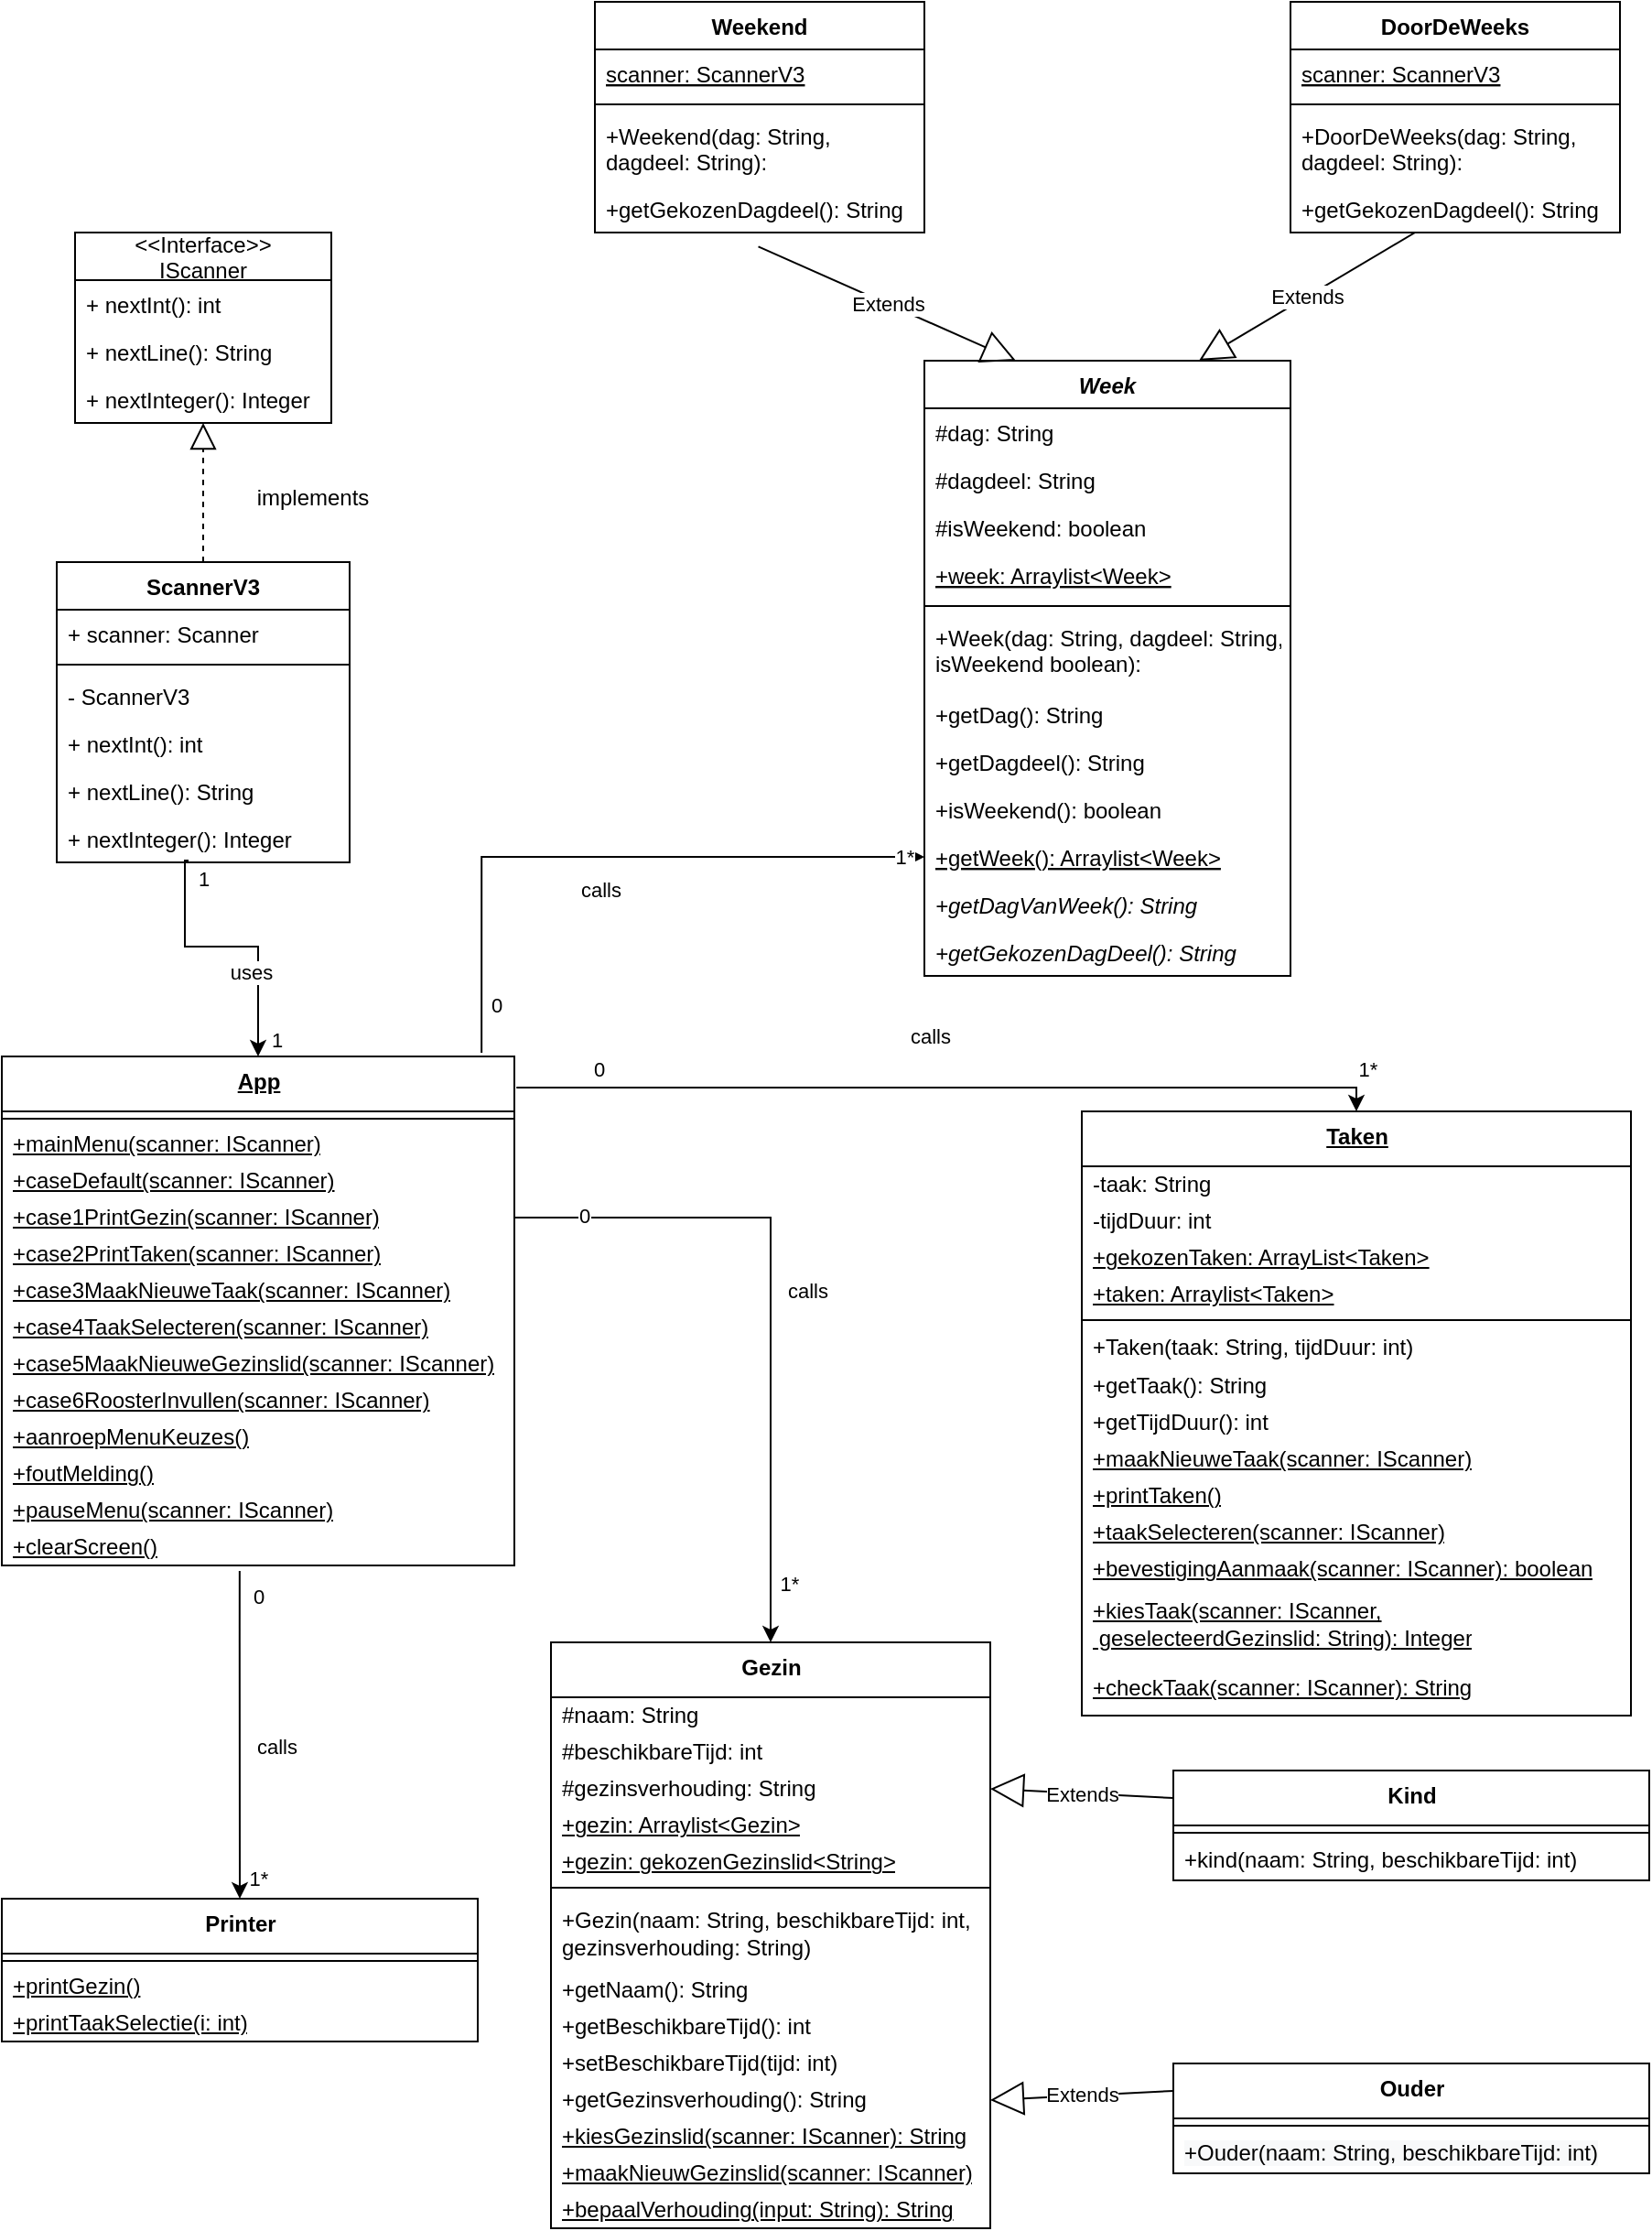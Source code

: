 <mxfile version="19.0.0" type="device"><diagram id="Irv_bbiouHEBpZ2B2Jt7" name="Page-1"><mxGraphModel dx="1497" dy="1971" grid="1" gridSize="10" guides="1" tooltips="1" connect="1" arrows="1" fold="1" page="1" pageScale="1" pageWidth="827" pageHeight="1169" math="0" shadow="0"><root><mxCell id="0"/><mxCell id="1" parent="0"/><mxCell id="ta5v3G1cMSPn4KrArI0O-5" value="&lt;b&gt;Taken&lt;/b&gt;" style="swimlane;fontStyle=4;align=center;verticalAlign=top;childLayout=stackLayout;horizontal=1;startSize=30;horizontalStack=0;resizeParent=1;resizeParentMax=0;resizeLast=0;collapsible=0;marginBottom=0;html=1;strokeColor=default;" parent="1" vertex="1"><mxGeometry x="590" y="550" width="300" height="330" as="geometry"/></mxCell><mxCell id="ta5v3G1cMSPn4KrArI0O-6" value="-taak: String" style="text;html=1;strokeColor=none;fillColor=none;align=left;verticalAlign=middle;spacingLeft=4;spacingRight=4;overflow=hidden;rotatable=0;points=[[0,0.5],[1,0.5]];portConstraint=eastwest;" parent="ta5v3G1cMSPn4KrArI0O-5" vertex="1"><mxGeometry y="30" width="300" height="20" as="geometry"/></mxCell><mxCell id="ta5v3G1cMSPn4KrArI0O-7" value="-tijdDuur: int" style="text;html=1;strokeColor=none;fillColor=none;align=left;verticalAlign=middle;spacingLeft=4;spacingRight=4;overflow=hidden;rotatable=0;points=[[0,0.5],[1,0.5]];portConstraint=eastwest;" parent="ta5v3G1cMSPn4KrArI0O-5" vertex="1"><mxGeometry y="50" width="300" height="20" as="geometry"/></mxCell><mxCell id="amLeTSEaKvmxCKlGvPzw-5" value="+gekozenTaken: ArrayList&amp;lt;Taken&amp;gt;&lt;span style=&quot;white-space: pre&quot;&gt;&#9;&lt;/span&gt;" style="text;html=1;strokeColor=none;fillColor=none;align=left;verticalAlign=middle;spacingLeft=4;spacingRight=4;overflow=hidden;rotatable=0;points=[[0,0.5],[1,0.5]];portConstraint=eastwest;fontStyle=4" parent="ta5v3G1cMSPn4KrArI0O-5" vertex="1"><mxGeometry y="70" width="300" height="20" as="geometry"/></mxCell><mxCell id="ta5v3G1cMSPn4KrArI0O-67" value="+taken: Arraylist&amp;lt;Taken&amp;gt;" style="text;html=1;strokeColor=none;fillColor=none;align=left;verticalAlign=middle;spacingLeft=4;spacingRight=4;overflow=hidden;rotatable=0;points=[[0,0.5],[1,0.5]];portConstraint=eastwest;fontStyle=4" parent="ta5v3G1cMSPn4KrArI0O-5" vertex="1"><mxGeometry y="90" width="300" height="20" as="geometry"/></mxCell><mxCell id="ta5v3G1cMSPn4KrArI0O-10" value="" style="line;strokeWidth=1;fillColor=none;align=left;verticalAlign=middle;spacingTop=-1;spacingLeft=3;spacingRight=3;rotatable=0;labelPosition=right;points=[];portConstraint=eastwest;" parent="ta5v3G1cMSPn4KrArI0O-5" vertex="1"><mxGeometry y="110" width="300" height="8" as="geometry"/></mxCell><mxCell id="ta5v3G1cMSPn4KrArI0O-69" value="+Taken(taak: String, tijdDuur: int)" style="text;html=1;strokeColor=none;fillColor=none;align=left;verticalAlign=middle;spacingLeft=4;spacingRight=4;overflow=hidden;rotatable=0;points=[[0,0.5],[1,0.5]];portConstraint=eastwest;" parent="ta5v3G1cMSPn4KrArI0O-5" vertex="1"><mxGeometry y="118" width="300" height="22" as="geometry"/></mxCell><mxCell id="ta5v3G1cMSPn4KrArI0O-11" value="+getTaak(): String&lt;span style=&quot;white-space: pre&quot;&gt;&#9;&lt;/span&gt;" style="text;html=1;strokeColor=none;fillColor=none;align=left;verticalAlign=middle;spacingLeft=4;spacingRight=4;overflow=hidden;rotatable=0;points=[[0,0.5],[1,0.5]];portConstraint=eastwest;" parent="ta5v3G1cMSPn4KrArI0O-5" vertex="1"><mxGeometry y="140" width="300" height="20" as="geometry"/></mxCell><mxCell id="ta5v3G1cMSPn4KrArI0O-12" value="+getTijdDuur(): int" style="text;html=1;strokeColor=none;fillColor=none;align=left;verticalAlign=middle;spacingLeft=4;spacingRight=4;overflow=hidden;rotatable=0;points=[[0,0.5],[1,0.5]];portConstraint=eastwest;" parent="ta5v3G1cMSPn4KrArI0O-5" vertex="1"><mxGeometry y="160" width="300" height="20" as="geometry"/></mxCell><mxCell id="dEqsap9X3xDFd9PiGFJk-1" value="&lt;u&gt;+maakNieuweTaak(scanner: IScanner)&lt;/u&gt;" style="text;html=1;strokeColor=none;fillColor=none;align=left;verticalAlign=middle;spacingLeft=4;spacingRight=4;overflow=hidden;rotatable=0;points=[[0,0.5],[1,0.5]];portConstraint=eastwest;" parent="ta5v3G1cMSPn4KrArI0O-5" vertex="1"><mxGeometry y="180" width="300" height="20" as="geometry"/></mxCell><mxCell id="dEqsap9X3xDFd9PiGFJk-2" value="&lt;u&gt;+printTaken()&lt;/u&gt;" style="text;html=1;strokeColor=none;fillColor=none;align=left;verticalAlign=middle;spacingLeft=4;spacingRight=4;overflow=hidden;rotatable=0;points=[[0,0.5],[1,0.5]];portConstraint=eastwest;" parent="ta5v3G1cMSPn4KrArI0O-5" vertex="1"><mxGeometry y="200" width="300" height="20" as="geometry"/></mxCell><mxCell id="dEqsap9X3xDFd9PiGFJk-3" value="&lt;u&gt;+taakSelecteren(scanner: IScanner)&lt;/u&gt;" style="text;html=1;strokeColor=none;fillColor=none;align=left;verticalAlign=middle;spacingLeft=4;spacingRight=4;overflow=hidden;rotatable=0;points=[[0,0.5],[1,0.5]];portConstraint=eastwest;" parent="ta5v3G1cMSPn4KrArI0O-5" vertex="1"><mxGeometry y="220" width="300" height="20" as="geometry"/></mxCell><mxCell id="dEqsap9X3xDFd9PiGFJk-4" value="&lt;u&gt;+bevestigingAanmaak(scanner: IScanner): boolean&lt;/u&gt;" style="text;html=1;strokeColor=none;fillColor=none;align=left;verticalAlign=middle;spacingLeft=4;spacingRight=4;overflow=hidden;rotatable=0;points=[[0,0.5],[1,0.5]];portConstraint=eastwest;" parent="ta5v3G1cMSPn4KrArI0O-5" vertex="1"><mxGeometry y="240" width="300" height="20" as="geometry"/></mxCell><mxCell id="dEqsap9X3xDFd9PiGFJk-5" value="&lt;u&gt;+kiesTaak(scanner: IScanner,&lt;br&gt;&amp;nbsp;geselecteerdGezinslid: String): Integer&lt;/u&gt;" style="text;html=1;strokeColor=none;fillColor=none;align=left;verticalAlign=middle;spacingLeft=4;spacingRight=4;overflow=hidden;rotatable=0;points=[[0,0.5],[1,0.5]];portConstraint=eastwest;" parent="ta5v3G1cMSPn4KrArI0O-5" vertex="1"><mxGeometry y="260" width="300" height="40" as="geometry"/></mxCell><mxCell id="dEqsap9X3xDFd9PiGFJk-6" value="&lt;u&gt;+checkTaak(scanner: IScanner): String&lt;/u&gt;" style="text;html=1;strokeColor=none;fillColor=none;align=left;verticalAlign=middle;spacingLeft=4;spacingRight=4;overflow=hidden;rotatable=0;points=[[0,0.5],[1,0.5]];portConstraint=eastwest;" parent="ta5v3G1cMSPn4KrArI0O-5" vertex="1"><mxGeometry y="300" width="300" height="30" as="geometry"/></mxCell><mxCell id="ta5v3G1cMSPn4KrArI0O-29" value="&lt;b&gt;Gezin&lt;/b&gt;" style="swimlane;fontStyle=0;align=center;verticalAlign=top;childLayout=stackLayout;horizontal=1;startSize=30;horizontalStack=0;resizeParent=1;resizeParentMax=0;resizeLast=0;collapsible=0;marginBottom=0;html=1;" parent="1" vertex="1"><mxGeometry x="300" y="840" width="240" height="320" as="geometry"/></mxCell><mxCell id="ta5v3G1cMSPn4KrArI0O-30" value="#naam: String" style="text;html=1;strokeColor=none;fillColor=none;align=left;verticalAlign=middle;spacingLeft=4;spacingRight=4;overflow=hidden;rotatable=0;points=[[0,0.5],[1,0.5]];portConstraint=eastwest;" parent="ta5v3G1cMSPn4KrArI0O-29" vertex="1"><mxGeometry y="30" width="240" height="20" as="geometry"/></mxCell><mxCell id="ta5v3G1cMSPn4KrArI0O-31" value="#beschikbareTijd: int" style="text;html=1;strokeColor=none;fillColor=none;align=left;verticalAlign=middle;spacingLeft=4;spacingRight=4;overflow=hidden;rotatable=0;points=[[0,0.5],[1,0.5]];portConstraint=eastwest;" parent="ta5v3G1cMSPn4KrArI0O-29" vertex="1"><mxGeometry y="50" width="240" height="20" as="geometry"/></mxCell><mxCell id="dEqsap9X3xDFd9PiGFJk-9" value="#gezinsverhouding: String" style="text;html=1;strokeColor=none;fillColor=none;align=left;verticalAlign=middle;spacingLeft=4;spacingRight=4;overflow=hidden;rotatable=0;points=[[0,0.5],[1,0.5]];portConstraint=eastwest;" parent="ta5v3G1cMSPn4KrArI0O-29" vertex="1"><mxGeometry y="70" width="240" height="20" as="geometry"/></mxCell><mxCell id="amLeTSEaKvmxCKlGvPzw-1" value="&lt;u&gt;+gezin: Arraylist&amp;lt;Gezin&amp;gt;&lt;/u&gt;" style="text;html=1;strokeColor=none;fillColor=none;align=left;verticalAlign=middle;spacingLeft=4;spacingRight=4;overflow=hidden;rotatable=0;points=[[0,0.5],[1,0.5]];portConstraint=eastwest;" parent="ta5v3G1cMSPn4KrArI0O-29" vertex="1"><mxGeometry y="90" width="240" height="20" as="geometry"/></mxCell><mxCell id="dEqsap9X3xDFd9PiGFJk-10" value="&lt;u&gt;+gezin: gekozenGezinslid&amp;lt;String&amp;gt;&lt;/u&gt;" style="text;html=1;strokeColor=none;fillColor=none;align=left;verticalAlign=middle;spacingLeft=4;spacingRight=4;overflow=hidden;rotatable=0;points=[[0,0.5],[1,0.5]];portConstraint=eastwest;" parent="ta5v3G1cMSPn4KrArI0O-29" vertex="1"><mxGeometry y="110" width="240" height="20" as="geometry"/></mxCell><mxCell id="ta5v3G1cMSPn4KrArI0O-34" value="" style="line;strokeWidth=1;fillColor=none;align=left;verticalAlign=middle;spacingTop=-1;spacingLeft=3;spacingRight=3;rotatable=0;labelPosition=right;points=[];portConstraint=eastwest;" parent="ta5v3G1cMSPn4KrArI0O-29" vertex="1"><mxGeometry y="130" width="240" height="8" as="geometry"/></mxCell><mxCell id="ta5v3G1cMSPn4KrArI0O-35" value="+Gezin(naam: String, beschikbareTijd: int, &lt;br&gt;gezinsverhouding: String)" style="text;html=1;strokeColor=none;fillColor=none;align=left;verticalAlign=middle;spacingLeft=4;spacingRight=4;overflow=hidden;rotatable=0;points=[[0,0.5],[1,0.5]];portConstraint=eastwest;" parent="ta5v3G1cMSPn4KrArI0O-29" vertex="1"><mxGeometry y="138" width="240" height="42" as="geometry"/></mxCell><mxCell id="dEqsap9X3xDFd9PiGFJk-11" value="+getNaam(): String" style="text;html=1;strokeColor=none;fillColor=none;align=left;verticalAlign=middle;spacingLeft=4;spacingRight=4;overflow=hidden;rotatable=0;points=[[0,0.5],[1,0.5]];portConstraint=eastwest;" parent="ta5v3G1cMSPn4KrArI0O-29" vertex="1"><mxGeometry y="180" width="240" height="20" as="geometry"/></mxCell><mxCell id="ta5v3G1cMSPn4KrArI0O-36" value="+getBeschikbareTijd(): int" style="text;html=1;strokeColor=none;fillColor=none;align=left;verticalAlign=middle;spacingLeft=4;spacingRight=4;overflow=hidden;rotatable=0;points=[[0,0.5],[1,0.5]];portConstraint=eastwest;" parent="ta5v3G1cMSPn4KrArI0O-29" vertex="1"><mxGeometry y="200" width="240" height="20" as="geometry"/></mxCell><mxCell id="dEqsap9X3xDFd9PiGFJk-12" value="+setBeschikbareTijd(tijd: int)" style="text;html=1;strokeColor=none;fillColor=none;align=left;verticalAlign=middle;spacingLeft=4;spacingRight=4;overflow=hidden;rotatable=0;points=[[0,0.5],[1,0.5]];portConstraint=eastwest;" parent="ta5v3G1cMSPn4KrArI0O-29" vertex="1"><mxGeometry y="220" width="240" height="20" as="geometry"/></mxCell><mxCell id="dEqsap9X3xDFd9PiGFJk-14" value="+getGezinsverhouding(): String" style="text;html=1;strokeColor=none;fillColor=none;align=left;verticalAlign=middle;spacingLeft=4;spacingRight=4;overflow=hidden;rotatable=0;points=[[0,0.5],[1,0.5]];portConstraint=eastwest;" parent="ta5v3G1cMSPn4KrArI0O-29" vertex="1"><mxGeometry y="240" width="240" height="20" as="geometry"/></mxCell><mxCell id="dEqsap9X3xDFd9PiGFJk-19" value="&lt;u&gt;+kiesGezinslid(scanner: IScanner): String&lt;/u&gt;" style="text;html=1;strokeColor=none;fillColor=none;align=left;verticalAlign=middle;spacingLeft=4;spacingRight=4;overflow=hidden;rotatable=0;points=[[0,0.5],[1,0.5]];portConstraint=eastwest;" parent="ta5v3G1cMSPn4KrArI0O-29" vertex="1"><mxGeometry y="260" width="240" height="20" as="geometry"/></mxCell><mxCell id="dEqsap9X3xDFd9PiGFJk-21" value="&lt;u&gt;+maakNieuwGezinslid(scanner: IScanner)&lt;/u&gt;" style="text;html=1;strokeColor=none;fillColor=none;align=left;verticalAlign=middle;spacingLeft=4;spacingRight=4;overflow=hidden;rotatable=0;points=[[0,0.5],[1,0.5]];portConstraint=eastwest;" parent="ta5v3G1cMSPn4KrArI0O-29" vertex="1"><mxGeometry y="280" width="240" height="20" as="geometry"/></mxCell><mxCell id="dEqsap9X3xDFd9PiGFJk-22" value="&lt;u&gt;+bepaalVerhouding(input: String): String&lt;/u&gt;" style="text;html=1;strokeColor=none;fillColor=none;align=left;verticalAlign=middle;spacingLeft=4;spacingRight=4;overflow=hidden;rotatable=0;points=[[0,0.5],[1,0.5]];portConstraint=eastwest;" parent="ta5v3G1cMSPn4KrArI0O-29" vertex="1"><mxGeometry y="300" width="240" height="20" as="geometry"/></mxCell><mxCell id="ta5v3G1cMSPn4KrArI0O-45" value="&lt;b&gt;Kind&lt;/b&gt;" style="swimlane;fontStyle=0;align=center;verticalAlign=top;childLayout=stackLayout;horizontal=1;startSize=30;horizontalStack=0;resizeParent=1;resizeParentMax=0;resizeLast=0;collapsible=0;marginBottom=0;html=1;" parent="1" vertex="1"><mxGeometry x="640" y="910" width="260" height="60" as="geometry"/></mxCell><mxCell id="ta5v3G1cMSPn4KrArI0O-50" value="" style="line;strokeWidth=1;fillColor=none;align=left;verticalAlign=middle;spacingTop=-1;spacingLeft=3;spacingRight=3;rotatable=0;labelPosition=right;points=[];portConstraint=eastwest;" parent="ta5v3G1cMSPn4KrArI0O-45" vertex="1"><mxGeometry y="30" width="260" height="8" as="geometry"/></mxCell><mxCell id="amLeTSEaKvmxCKlGvPzw-2" value="+kind(naam: String, beschikbareTijd: int)" style="text;html=1;strokeColor=none;fillColor=none;align=left;verticalAlign=middle;spacingLeft=4;spacingRight=4;overflow=hidden;rotatable=0;points=[[0,0.5],[1,0.5]];portConstraint=eastwest;" parent="ta5v3G1cMSPn4KrArI0O-45" vertex="1"><mxGeometry y="38" width="260" height="22" as="geometry"/></mxCell><mxCell id="ta5v3G1cMSPn4KrArI0O-53" value="&lt;b&gt;Ouder&lt;/b&gt;" style="swimlane;fontStyle=0;align=center;verticalAlign=top;childLayout=stackLayout;horizontal=1;startSize=30;horizontalStack=0;resizeParent=1;resizeParentMax=0;resizeLast=0;collapsible=0;marginBottom=0;html=1;" parent="1" vertex="1"><mxGeometry x="640" y="1070" width="260" height="60" as="geometry"/></mxCell><mxCell id="ta5v3G1cMSPn4KrArI0O-58" value="" style="line;strokeWidth=1;fillColor=none;align=left;verticalAlign=middle;spacingTop=-1;spacingLeft=3;spacingRight=3;rotatable=0;labelPosition=right;points=[];portConstraint=eastwest;" parent="ta5v3G1cMSPn4KrArI0O-53" vertex="1"><mxGeometry y="30" width="260" height="8" as="geometry"/></mxCell><mxCell id="amLeTSEaKvmxCKlGvPzw-3" value="&lt;span style=&quot;color: rgb(0 , 0 , 0) ; font-family: &amp;quot;helvetica&amp;quot; ; font-size: 12px ; font-style: normal ; font-weight: 400 ; letter-spacing: normal ; text-align: left ; text-indent: 0px ; text-transform: none ; word-spacing: 0px ; background-color: rgb(248 , 249 , 250) ; display: inline ; float: none&quot;&gt;+Ouder(naam: String,&amp;nbsp;&lt;/span&gt;&lt;span style=&quot;color: rgb(0 , 0 , 0) ; font-family: &amp;quot;helvetica&amp;quot; ; font-size: 12px ; font-style: normal ; font-weight: 400 ; letter-spacing: normal ; text-align: left ; text-indent: 0px ; text-transform: none ; word-spacing: 0px ; background-color: rgb(248 , 249 , 250) ; display: inline ; float: none&quot;&gt;beschikbareTijd: int)&lt;/span&gt;" style="text;html=1;strokeColor=none;fillColor=none;align=left;verticalAlign=middle;spacingLeft=4;spacingRight=4;overflow=hidden;rotatable=0;points=[[0,0.5],[1,0.5]];portConstraint=eastwest;" parent="ta5v3G1cMSPn4KrArI0O-53" vertex="1"><mxGeometry y="38" width="260" height="22" as="geometry"/></mxCell><mxCell id="dEqsap9X3xDFd9PiGFJk-34" value="&lt;b&gt;App&lt;/b&gt;" style="swimlane;fontStyle=4;align=center;verticalAlign=top;childLayout=stackLayout;horizontal=1;startSize=30;horizontalStack=0;resizeParent=1;resizeParentMax=0;resizeLast=0;collapsible=0;marginBottom=0;html=1;" parent="1" vertex="1"><mxGeometry y="520" width="280" height="278" as="geometry"/></mxCell><mxCell id="dEqsap9X3xDFd9PiGFJk-40" value="" style="line;strokeWidth=1;fillColor=none;align=left;verticalAlign=middle;spacingTop=-1;spacingLeft=3;spacingRight=3;rotatable=0;labelPosition=right;points=[];portConstraint=eastwest;" parent="dEqsap9X3xDFd9PiGFJk-34" vertex="1"><mxGeometry y="30" width="280" height="8" as="geometry"/></mxCell><mxCell id="dEqsap9X3xDFd9PiGFJk-42" value="&lt;u&gt;+mainMenu(scanner: IScanner)&lt;/u&gt;" style="text;html=1;strokeColor=none;fillColor=none;align=left;verticalAlign=middle;spacingLeft=4;spacingRight=4;overflow=hidden;rotatable=0;points=[[0,0.5],[1,0.5]];portConstraint=eastwest;" parent="dEqsap9X3xDFd9PiGFJk-34" vertex="1"><mxGeometry y="38" width="280" height="20" as="geometry"/></mxCell><mxCell id="FeVb415Ma5zgtLsE-8If-3" value="&lt;u&gt;+caseDefault(scanner: IScanner)&lt;/u&gt;" style="text;html=1;strokeColor=none;fillColor=none;align=left;verticalAlign=middle;spacingLeft=4;spacingRight=4;overflow=hidden;rotatable=0;points=[[0,0.5],[1,0.5]];portConstraint=eastwest;" parent="dEqsap9X3xDFd9PiGFJk-34" vertex="1"><mxGeometry y="58" width="280" height="20" as="geometry"/></mxCell><mxCell id="FeVb415Ma5zgtLsE-8If-4" value="&lt;u&gt;+case1PrintGezin(scanner: IScanner)&lt;/u&gt;" style="text;html=1;strokeColor=none;fillColor=none;align=left;verticalAlign=middle;spacingLeft=4;spacingRight=4;overflow=hidden;rotatable=0;points=[[0,0.5],[1,0.5]];portConstraint=eastwest;" parent="dEqsap9X3xDFd9PiGFJk-34" vertex="1"><mxGeometry y="78" width="280" height="20" as="geometry"/></mxCell><mxCell id="FeVb415Ma5zgtLsE-8If-5" value="&lt;u&gt;+case2PrintTaken(scanner: IScanner)&lt;/u&gt;" style="text;html=1;strokeColor=none;fillColor=none;align=left;verticalAlign=middle;spacingLeft=4;spacingRight=4;overflow=hidden;rotatable=0;points=[[0,0.5],[1,0.5]];portConstraint=eastwest;" parent="dEqsap9X3xDFd9PiGFJk-34" vertex="1"><mxGeometry y="98" width="280" height="20" as="geometry"/></mxCell><mxCell id="FeVb415Ma5zgtLsE-8If-6" value="&lt;u&gt;+case3MaakNieuweTaak(scanner: IScanner)&lt;/u&gt;" style="text;html=1;strokeColor=none;fillColor=none;align=left;verticalAlign=middle;spacingLeft=4;spacingRight=4;overflow=hidden;rotatable=0;points=[[0,0.5],[1,0.5]];portConstraint=eastwest;" parent="dEqsap9X3xDFd9PiGFJk-34" vertex="1"><mxGeometry y="118" width="280" height="20" as="geometry"/></mxCell><mxCell id="FeVb415Ma5zgtLsE-8If-7" value="&lt;u&gt;+case4TaakSelecteren(scanner: IScanner)&lt;/u&gt;" style="text;html=1;strokeColor=none;fillColor=none;align=left;verticalAlign=middle;spacingLeft=4;spacingRight=4;overflow=hidden;rotatable=0;points=[[0,0.5],[1,0.5]];portConstraint=eastwest;" parent="dEqsap9X3xDFd9PiGFJk-34" vertex="1"><mxGeometry y="138" width="280" height="20" as="geometry"/></mxCell><mxCell id="FeVb415Ma5zgtLsE-8If-8" value="&lt;u&gt;+case5MaakNieuweGezinslid(scanner: IScanner)&lt;/u&gt;" style="text;html=1;strokeColor=none;fillColor=none;align=left;verticalAlign=middle;spacingLeft=4;spacingRight=4;overflow=hidden;rotatable=0;points=[[0,0.5],[1,0.5]];portConstraint=eastwest;" parent="dEqsap9X3xDFd9PiGFJk-34" vertex="1"><mxGeometry y="158" width="280" height="20" as="geometry"/></mxCell><mxCell id="FeVb415Ma5zgtLsE-8If-9" value="&lt;u&gt;+case6RoosterInvullen(scanner: IScanner)&lt;/u&gt;" style="text;html=1;strokeColor=none;fillColor=none;align=left;verticalAlign=middle;spacingLeft=4;spacingRight=4;overflow=hidden;rotatable=0;points=[[0,0.5],[1,0.5]];portConstraint=eastwest;" parent="dEqsap9X3xDFd9PiGFJk-34" vertex="1"><mxGeometry y="178" width="280" height="20" as="geometry"/></mxCell><mxCell id="FeVb415Ma5zgtLsE-8If-10" value="&lt;u&gt;+aanroepMenuKeuzes()&lt;/u&gt;" style="text;html=1;strokeColor=none;fillColor=none;align=left;verticalAlign=middle;spacingLeft=4;spacingRight=4;overflow=hidden;rotatable=0;points=[[0,0.5],[1,0.5]];portConstraint=eastwest;" parent="dEqsap9X3xDFd9PiGFJk-34" vertex="1"><mxGeometry y="198" width="280" height="20" as="geometry"/></mxCell><mxCell id="FeVb415Ma5zgtLsE-8If-11" value="&lt;u&gt;+foutMelding()&lt;/u&gt;" style="text;html=1;strokeColor=none;fillColor=none;align=left;verticalAlign=middle;spacingLeft=4;spacingRight=4;overflow=hidden;rotatable=0;points=[[0,0.5],[1,0.5]];portConstraint=eastwest;" parent="dEqsap9X3xDFd9PiGFJk-34" vertex="1"><mxGeometry y="218" width="280" height="20" as="geometry"/></mxCell><mxCell id="dEqsap9X3xDFd9PiGFJk-43" value="&lt;u&gt;+pauseMenu(scanner: IScanner)&lt;/u&gt;" style="text;html=1;strokeColor=none;fillColor=none;align=left;verticalAlign=middle;spacingLeft=4;spacingRight=4;overflow=hidden;rotatable=0;points=[[0,0.5],[1,0.5]];portConstraint=eastwest;" parent="dEqsap9X3xDFd9PiGFJk-34" vertex="1"><mxGeometry y="238" width="280" height="20" as="geometry"/></mxCell><mxCell id="dEqsap9X3xDFd9PiGFJk-44" value="&lt;u&gt;+clearScreen()&lt;/u&gt;" style="text;html=1;strokeColor=none;fillColor=none;align=left;verticalAlign=middle;spacingLeft=4;spacingRight=4;overflow=hidden;rotatable=0;points=[[0,0.5],[1,0.5]];portConstraint=eastwest;" parent="dEqsap9X3xDFd9PiGFJk-34" vertex="1"><mxGeometry y="258" width="280" height="20" as="geometry"/></mxCell><mxCell id="dEqsap9X3xDFd9PiGFJk-70" value="" style="edgeStyle=orthogonalEdgeStyle;rounded=0;orthogonalLoop=1;jettySize=auto;html=1;entryX=0.5;entryY=0;entryDx=0;entryDy=0;exitX=0.45;exitY=0.962;exitDx=0;exitDy=0;exitPerimeter=0;" parent="1" source="FeVb415Ma5zgtLsE-8If-2" target="dEqsap9X3xDFd9PiGFJk-34" edge="1"><mxGeometry relative="1" as="geometry"><mxPoint x="140" y="490" as="targetPoint"/><Array as="points"><mxPoint x="100" y="413"/><mxPoint x="100" y="460"/><mxPoint x="140" y="460"/></Array><mxPoint x="100" y="440" as="sourcePoint"/></mxGeometry></mxCell><mxCell id="dEqsap9X3xDFd9PiGFJk-71" value="uses" style="edgeLabel;html=1;align=center;verticalAlign=middle;resizable=0;points=[];" parent="dEqsap9X3xDFd9PiGFJk-70" vertex="1" connectable="0"><mxGeometry x="-0.129" relative="1" as="geometry"><mxPoint x="20" y="14" as="offset"/></mxGeometry></mxCell><mxCell id="dEqsap9X3xDFd9PiGFJk-73" value="1" style="edgeLabel;html=1;align=center;verticalAlign=middle;resizable=0;points=[];" parent="dEqsap9X3xDFd9PiGFJk-70" vertex="1" connectable="0"><mxGeometry x="-0.848" y="1" relative="1" as="geometry"><mxPoint x="9" as="offset"/></mxGeometry></mxCell><mxCell id="dEqsap9X3xDFd9PiGFJk-74" value="1" style="edgeLabel;html=1;align=center;verticalAlign=middle;resizable=0;points=[];" parent="dEqsap9X3xDFd9PiGFJk-70" vertex="1" connectable="0"><mxGeometry x="0.878" relative="1" as="geometry"><mxPoint x="10" as="offset"/></mxGeometry></mxCell><mxCell id="dEqsap9X3xDFd9PiGFJk-50" value="ScannerV3" style="swimlane;fontStyle=1;align=center;verticalAlign=top;childLayout=stackLayout;horizontal=1;startSize=26;horizontalStack=0;resizeParent=1;resizeParentMax=0;resizeLast=0;collapsible=1;marginBottom=0;" parent="1" vertex="1"><mxGeometry x="30" y="250" width="160" height="164" as="geometry"/></mxCell><mxCell id="dEqsap9X3xDFd9PiGFJk-51" value="+ scanner: Scanner" style="text;strokeColor=none;fillColor=none;align=left;verticalAlign=top;spacingLeft=4;spacingRight=4;overflow=hidden;rotatable=0;points=[[0,0.5],[1,0.5]];portConstraint=eastwest;" parent="dEqsap9X3xDFd9PiGFJk-50" vertex="1"><mxGeometry y="26" width="160" height="26" as="geometry"/></mxCell><mxCell id="dEqsap9X3xDFd9PiGFJk-52" value="" style="line;strokeWidth=1;fillColor=none;align=left;verticalAlign=middle;spacingTop=-1;spacingLeft=3;spacingRight=3;rotatable=0;labelPosition=right;points=[];portConstraint=eastwest;" parent="dEqsap9X3xDFd9PiGFJk-50" vertex="1"><mxGeometry y="52" width="160" height="8" as="geometry"/></mxCell><mxCell id="dEqsap9X3xDFd9PiGFJk-53" value="- ScannerV3" style="text;strokeColor=none;fillColor=none;align=left;verticalAlign=top;spacingLeft=4;spacingRight=4;overflow=hidden;rotatable=0;points=[[0,0.5],[1,0.5]];portConstraint=eastwest;" parent="dEqsap9X3xDFd9PiGFJk-50" vertex="1"><mxGeometry y="60" width="160" height="26" as="geometry"/></mxCell><mxCell id="dEqsap9X3xDFd9PiGFJk-54" value="+ nextInt(): int" style="text;strokeColor=none;fillColor=none;align=left;verticalAlign=top;spacingLeft=4;spacingRight=4;overflow=hidden;rotatable=0;points=[[0,0.5],[1,0.5]];portConstraint=eastwest;" parent="dEqsap9X3xDFd9PiGFJk-50" vertex="1"><mxGeometry y="86" width="160" height="26" as="geometry"/></mxCell><mxCell id="dEqsap9X3xDFd9PiGFJk-55" value="+ nextLine(): String" style="text;strokeColor=none;fillColor=none;align=left;verticalAlign=top;spacingLeft=4;spacingRight=4;overflow=hidden;rotatable=0;points=[[0,0.5],[1,0.5]];portConstraint=eastwest;" parent="dEqsap9X3xDFd9PiGFJk-50" vertex="1"><mxGeometry y="112" width="160" height="26" as="geometry"/></mxCell><mxCell id="FeVb415Ma5zgtLsE-8If-2" value="+ nextInteger(): Integer" style="text;strokeColor=none;fillColor=none;align=left;verticalAlign=top;spacingLeft=4;spacingRight=4;overflow=hidden;rotatable=0;points=[[0,0.5],[1,0.5]];portConstraint=eastwest;" parent="dEqsap9X3xDFd9PiGFJk-50" vertex="1"><mxGeometry y="138" width="160" height="26" as="geometry"/></mxCell><mxCell id="dEqsap9X3xDFd9PiGFJk-58" value="&lt;&lt;Interface&gt;&gt;&#10;IScanner" style="swimlane;fontStyle=0;childLayout=stackLayout;horizontal=1;startSize=26;fillColor=none;horizontalStack=0;resizeParent=1;resizeParentMax=0;resizeLast=0;collapsible=1;marginBottom=0;" parent="1" vertex="1"><mxGeometry x="40" y="70" width="140" height="104" as="geometry"/></mxCell><mxCell id="dEqsap9X3xDFd9PiGFJk-59" value="+ nextInt(): int" style="text;strokeColor=none;fillColor=none;align=left;verticalAlign=top;spacingLeft=4;spacingRight=4;overflow=hidden;rotatable=0;points=[[0,0.5],[1,0.5]];portConstraint=eastwest;" parent="dEqsap9X3xDFd9PiGFJk-58" vertex="1"><mxGeometry y="26" width="140" height="26" as="geometry"/></mxCell><mxCell id="dEqsap9X3xDFd9PiGFJk-60" value="+ nextLine(): String" style="text;strokeColor=none;fillColor=none;align=left;verticalAlign=top;spacingLeft=4;spacingRight=4;overflow=hidden;rotatable=0;points=[[0,0.5],[1,0.5]];portConstraint=eastwest;" parent="dEqsap9X3xDFd9PiGFJk-58" vertex="1"><mxGeometry y="52" width="140" height="26" as="geometry"/></mxCell><mxCell id="FeVb415Ma5zgtLsE-8If-1" value="+ nextInteger(): Integer" style="text;strokeColor=none;fillColor=none;align=left;verticalAlign=top;spacingLeft=4;spacingRight=4;overflow=hidden;rotatable=0;points=[[0,0.5],[1,0.5]];portConstraint=eastwest;" parent="dEqsap9X3xDFd9PiGFJk-58" vertex="1"><mxGeometry y="78" width="140" height="26" as="geometry"/></mxCell><mxCell id="dEqsap9X3xDFd9PiGFJk-61" value="" style="endArrow=block;dashed=1;endFill=0;endSize=12;html=1;entryX=0.5;entryY=1;entryDx=0;entryDy=0;exitX=0.5;exitY=0;exitDx=0;exitDy=0;" parent="1" source="dEqsap9X3xDFd9PiGFJk-50" target="dEqsap9X3xDFd9PiGFJk-58" edge="1"><mxGeometry width="160" relative="1" as="geometry"><mxPoint x="60" y="260" as="sourcePoint"/><mxPoint x="149.5" y="292" as="targetPoint"/><Array as="points"/></mxGeometry></mxCell><mxCell id="dEqsap9X3xDFd9PiGFJk-75" value="implements" style="text;html=1;strokeColor=none;fillColor=none;align=center;verticalAlign=middle;whiteSpace=wrap;rounded=0;" parent="1" vertex="1"><mxGeometry x="140" y="200" width="60" height="30" as="geometry"/></mxCell><mxCell id="dEqsap9X3xDFd9PiGFJk-76" value="" style="edgeStyle=orthogonalEdgeStyle;rounded=0;orthogonalLoop=1;jettySize=auto;html=1;entryX=0.5;entryY=0;entryDx=0;entryDy=0;exitX=1.004;exitY=0.061;exitDx=0;exitDy=0;exitPerimeter=0;" parent="1" source="dEqsap9X3xDFd9PiGFJk-34" target="ta5v3G1cMSPn4KrArI0O-5" edge="1"><mxGeometry relative="1" as="geometry"><mxPoint x="751" y="500" as="sourcePoint"/><mxPoint x="710" y="640" as="targetPoint"/><Array as="points"><mxPoint x="740" y="537"/></Array></mxGeometry></mxCell><mxCell id="dEqsap9X3xDFd9PiGFJk-77" value="calls" style="edgeLabel;html=1;align=center;verticalAlign=middle;resizable=0;points=[];" parent="dEqsap9X3xDFd9PiGFJk-76" vertex="1" connectable="0"><mxGeometry x="-0.129" relative="1" as="geometry"><mxPoint x="20" y="-28" as="offset"/></mxGeometry></mxCell><mxCell id="dEqsap9X3xDFd9PiGFJk-78" value="0" style="edgeLabel;html=1;align=center;verticalAlign=middle;resizable=0;points=[];" parent="dEqsap9X3xDFd9PiGFJk-76" vertex="1" connectable="0"><mxGeometry x="-0.848" y="1" relative="1" as="geometry"><mxPoint x="9" y="-9" as="offset"/></mxGeometry></mxCell><mxCell id="dEqsap9X3xDFd9PiGFJk-79" value="1*" style="edgeLabel;html=1;align=center;verticalAlign=middle;resizable=0;points=[];" parent="dEqsap9X3xDFd9PiGFJk-76" vertex="1" connectable="0"><mxGeometry x="0.878" relative="1" as="geometry"><mxPoint x="22" y="-10" as="offset"/></mxGeometry></mxCell><mxCell id="dEqsap9X3xDFd9PiGFJk-80" value="" style="edgeStyle=orthogonalEdgeStyle;rounded=0;orthogonalLoop=1;jettySize=auto;html=1;entryX=0.5;entryY=0;entryDx=0;entryDy=0;exitX=1;exitY=0.5;exitDx=0;exitDy=0;" parent="1" source="FeVb415Ma5zgtLsE-8If-4" target="ta5v3G1cMSPn4KrArI0O-29" edge="1"><mxGeometry relative="1" as="geometry"><mxPoint x="350" y="710" as="sourcePoint"/><mxPoint x="424" y="415" as="targetPoint"/><Array as="points"><mxPoint x="420" y="608"/></Array></mxGeometry></mxCell><mxCell id="dEqsap9X3xDFd9PiGFJk-81" value="calls" style="edgeLabel;html=1;align=center;verticalAlign=middle;resizable=0;points=[];" parent="dEqsap9X3xDFd9PiGFJk-80" vertex="1" connectable="0"><mxGeometry x="-0.129" relative="1" as="geometry"><mxPoint x="20" y="18" as="offset"/></mxGeometry></mxCell><mxCell id="dEqsap9X3xDFd9PiGFJk-82" value="0" style="edgeLabel;html=1;align=center;verticalAlign=middle;resizable=0;points=[];" parent="dEqsap9X3xDFd9PiGFJk-80" vertex="1" connectable="0"><mxGeometry x="-0.848" y="1" relative="1" as="geometry"><mxPoint x="9" as="offset"/></mxGeometry></mxCell><mxCell id="dEqsap9X3xDFd9PiGFJk-83" value="1*" style="edgeLabel;html=1;align=center;verticalAlign=middle;resizable=0;points=[];" parent="dEqsap9X3xDFd9PiGFJk-80" vertex="1" connectable="0"><mxGeometry x="0.878" relative="1" as="geometry"><mxPoint x="10" y="-10" as="offset"/></mxGeometry></mxCell><mxCell id="dEqsap9X3xDFd9PiGFJk-84" value="Extends" style="endArrow=block;endSize=16;endFill=0;html=1;exitX=0;exitY=0.25;exitDx=0;exitDy=0;entryX=1;entryY=0.5;entryDx=0;entryDy=0;" parent="1" source="ta5v3G1cMSPn4KrArI0O-45" target="dEqsap9X3xDFd9PiGFJk-9" edge="1"><mxGeometry width="160" relative="1" as="geometry"><mxPoint x="680" y="920" as="sourcePoint"/><mxPoint x="670" y="980" as="targetPoint"/></mxGeometry></mxCell><mxCell id="dEqsap9X3xDFd9PiGFJk-85" value="Extends" style="endArrow=block;endSize=16;endFill=0;html=1;exitX=0;exitY=0.25;exitDx=0;exitDy=0;entryX=1;entryY=0.5;entryDx=0;entryDy=0;" parent="1" source="ta5v3G1cMSPn4KrArI0O-53" target="dEqsap9X3xDFd9PiGFJk-14" edge="1"><mxGeometry width="160" relative="1" as="geometry"><mxPoint x="630" y="930" as="sourcePoint"/><mxPoint x="670" y="1130" as="targetPoint"/></mxGeometry></mxCell><mxCell id="FeVb415Ma5zgtLsE-8If-13" value="Week" style="swimlane;fontStyle=3;align=center;verticalAlign=top;childLayout=stackLayout;horizontal=1;startSize=26;horizontalStack=0;resizeParent=1;resizeParentMax=0;resizeLast=0;collapsible=1;marginBottom=0;" parent="1" vertex="1"><mxGeometry x="504" y="140" width="200" height="336" as="geometry"/></mxCell><mxCell id="FeVb415Ma5zgtLsE-8If-14" value="#dag: String" style="text;strokeColor=none;fillColor=none;align=left;verticalAlign=top;spacingLeft=4;spacingRight=4;overflow=hidden;rotatable=0;points=[[0,0.5],[1,0.5]];portConstraint=eastwest;" parent="FeVb415Ma5zgtLsE-8If-13" vertex="1"><mxGeometry y="26" width="200" height="26" as="geometry"/></mxCell><mxCell id="FeVb415Ma5zgtLsE-8If-20" value="#dagdeel: String" style="text;strokeColor=none;fillColor=none;align=left;verticalAlign=top;spacingLeft=4;spacingRight=4;overflow=hidden;rotatable=0;points=[[0,0.5],[1,0.5]];portConstraint=eastwest;" parent="FeVb415Ma5zgtLsE-8If-13" vertex="1"><mxGeometry y="52" width="200" height="26" as="geometry"/></mxCell><mxCell id="FeVb415Ma5zgtLsE-8If-21" value="#isWeekend: boolean" style="text;strokeColor=none;fillColor=none;align=left;verticalAlign=top;spacingLeft=4;spacingRight=4;overflow=hidden;rotatable=0;points=[[0,0.5],[1,0.5]];portConstraint=eastwest;" parent="FeVb415Ma5zgtLsE-8If-13" vertex="1"><mxGeometry y="78" width="200" height="26" as="geometry"/></mxCell><mxCell id="FeVb415Ma5zgtLsE-8If-22" value="+week: Arraylist&lt;Week&gt;" style="text;strokeColor=none;fillColor=none;align=left;verticalAlign=top;spacingLeft=4;spacingRight=4;overflow=hidden;rotatable=0;points=[[0,0.5],[1,0.5]];portConstraint=eastwest;fontStyle=4" parent="FeVb415Ma5zgtLsE-8If-13" vertex="1"><mxGeometry y="104" width="200" height="26" as="geometry"/></mxCell><mxCell id="FeVb415Ma5zgtLsE-8If-15" value="" style="line;strokeWidth=1;fillColor=none;align=left;verticalAlign=middle;spacingTop=-1;spacingLeft=3;spacingRight=3;rotatable=0;labelPosition=right;points=[];portConstraint=eastwest;" parent="FeVb415Ma5zgtLsE-8If-13" vertex="1"><mxGeometry y="130" width="200" height="8" as="geometry"/></mxCell><mxCell id="FeVb415Ma5zgtLsE-8If-16" value="+Week(dag: String, dagdeel: String,&#10;isWeekend boolean):" style="text;strokeColor=none;fillColor=none;align=left;verticalAlign=top;spacingLeft=4;spacingRight=4;overflow=hidden;rotatable=0;points=[[0,0.5],[1,0.5]];portConstraint=eastwest;" parent="FeVb415Ma5zgtLsE-8If-13" vertex="1"><mxGeometry y="138" width="200" height="42" as="geometry"/></mxCell><mxCell id="FeVb415Ma5zgtLsE-8If-17" value="+getDag(): String" style="text;strokeColor=none;fillColor=none;align=left;verticalAlign=top;spacingLeft=4;spacingRight=4;overflow=hidden;rotatable=0;points=[[0,0.5],[1,0.5]];portConstraint=eastwest;" parent="FeVb415Ma5zgtLsE-8If-13" vertex="1"><mxGeometry y="180" width="200" height="26" as="geometry"/></mxCell><mxCell id="FeVb415Ma5zgtLsE-8If-18" value="+getDagdeel(): String" style="text;strokeColor=none;fillColor=none;align=left;verticalAlign=top;spacingLeft=4;spacingRight=4;overflow=hidden;rotatable=0;points=[[0,0.5],[1,0.5]];portConstraint=eastwest;" parent="FeVb415Ma5zgtLsE-8If-13" vertex="1"><mxGeometry y="206" width="200" height="26" as="geometry"/></mxCell><mxCell id="FeVb415Ma5zgtLsE-8If-19" value="+isWeekend(): boolean" style="text;strokeColor=none;fillColor=none;align=left;verticalAlign=top;spacingLeft=4;spacingRight=4;overflow=hidden;rotatable=0;points=[[0,0.5],[1,0.5]];portConstraint=eastwest;" parent="FeVb415Ma5zgtLsE-8If-13" vertex="1"><mxGeometry y="232" width="200" height="26" as="geometry"/></mxCell><mxCell id="FeVb415Ma5zgtLsE-8If-23" value="+getWeek(): Arraylist&lt;Week&gt;" style="text;strokeColor=none;fillColor=none;align=left;verticalAlign=top;spacingLeft=4;spacingRight=4;overflow=hidden;rotatable=0;points=[[0,0.5],[1,0.5]];portConstraint=eastwest;fontStyle=4" parent="FeVb415Ma5zgtLsE-8If-13" vertex="1"><mxGeometry y="258" width="200" height="26" as="geometry"/></mxCell><mxCell id="FeVb415Ma5zgtLsE-8If-24" value="+getDagVanWeek(): String" style="text;strokeColor=none;fillColor=none;align=left;verticalAlign=top;spacingLeft=4;spacingRight=4;overflow=hidden;rotatable=0;points=[[0,0.5],[1,0.5]];portConstraint=eastwest;fontStyle=2" parent="FeVb415Ma5zgtLsE-8If-13" vertex="1"><mxGeometry y="284" width="200" height="26" as="geometry"/></mxCell><mxCell id="FeVb415Ma5zgtLsE-8If-25" value="+getGekozenDagDeel(): String" style="text;strokeColor=none;fillColor=none;align=left;verticalAlign=top;spacingLeft=4;spacingRight=4;overflow=hidden;rotatable=0;points=[[0,0.5],[1,0.5]];portConstraint=eastwest;fontStyle=2" parent="FeVb415Ma5zgtLsE-8If-13" vertex="1"><mxGeometry y="310" width="200" height="26" as="geometry"/></mxCell><mxCell id="FeVb415Ma5zgtLsE-8If-26" value="DoorDeWeeks" style="swimlane;fontStyle=1;align=center;verticalAlign=top;childLayout=stackLayout;horizontal=1;startSize=26;horizontalStack=0;resizeParent=1;resizeParentMax=0;resizeLast=0;collapsible=1;marginBottom=0;" parent="1" vertex="1"><mxGeometry x="704" y="-56" width="180" height="126" as="geometry"/></mxCell><mxCell id="FeVb415Ma5zgtLsE-8If-30" value="scanner: ScannerV3" style="text;strokeColor=none;fillColor=none;align=left;verticalAlign=top;spacingLeft=4;spacingRight=4;overflow=hidden;rotatable=0;points=[[0,0.5],[1,0.5]];portConstraint=eastwest;fontStyle=4" parent="FeVb415Ma5zgtLsE-8If-26" vertex="1"><mxGeometry y="26" width="180" height="26" as="geometry"/></mxCell><mxCell id="FeVb415Ma5zgtLsE-8If-31" value="" style="line;strokeWidth=1;fillColor=none;align=left;verticalAlign=middle;spacingTop=-1;spacingLeft=3;spacingRight=3;rotatable=0;labelPosition=right;points=[];portConstraint=eastwest;" parent="FeVb415Ma5zgtLsE-8If-26" vertex="1"><mxGeometry y="52" width="180" height="8" as="geometry"/></mxCell><mxCell id="FeVb415Ma5zgtLsE-8If-32" value="+DoorDeWeeks(dag: String, &#10;dagdeel: String):" style="text;strokeColor=none;fillColor=none;align=left;verticalAlign=top;spacingLeft=4;spacingRight=4;overflow=hidden;rotatable=0;points=[[0,0.5],[1,0.5]];portConstraint=eastwest;" parent="FeVb415Ma5zgtLsE-8If-26" vertex="1"><mxGeometry y="60" width="180" height="40" as="geometry"/></mxCell><mxCell id="FeVb415Ma5zgtLsE-8If-33" value="+getGekozenDagdeel(): String" style="text;strokeColor=none;fillColor=none;align=left;verticalAlign=top;spacingLeft=4;spacingRight=4;overflow=hidden;rotatable=0;points=[[0,0.5],[1,0.5]];portConstraint=eastwest;" parent="FeVb415Ma5zgtLsE-8If-26" vertex="1"><mxGeometry y="100" width="180" height="26" as="geometry"/></mxCell><mxCell id="AjqFGj1ObvaP_pJwVwjY-2" value="Weekend" style="swimlane;fontStyle=1;align=center;verticalAlign=top;childLayout=stackLayout;horizontal=1;startSize=26;horizontalStack=0;resizeParent=1;resizeParentMax=0;resizeLast=0;collapsible=1;marginBottom=0;" parent="1" vertex="1"><mxGeometry x="324" y="-56" width="180" height="126" as="geometry"/></mxCell><mxCell id="AjqFGj1ObvaP_pJwVwjY-3" value="scanner: ScannerV3" style="text;strokeColor=none;fillColor=none;align=left;verticalAlign=top;spacingLeft=4;spacingRight=4;overflow=hidden;rotatable=0;points=[[0,0.5],[1,0.5]];portConstraint=eastwest;fontStyle=4" parent="AjqFGj1ObvaP_pJwVwjY-2" vertex="1"><mxGeometry y="26" width="180" height="26" as="geometry"/></mxCell><mxCell id="AjqFGj1ObvaP_pJwVwjY-4" value="" style="line;strokeWidth=1;fillColor=none;align=left;verticalAlign=middle;spacingTop=-1;spacingLeft=3;spacingRight=3;rotatable=0;labelPosition=right;points=[];portConstraint=eastwest;" parent="AjqFGj1ObvaP_pJwVwjY-2" vertex="1"><mxGeometry y="52" width="180" height="8" as="geometry"/></mxCell><mxCell id="AjqFGj1ObvaP_pJwVwjY-5" value="+Weekend(dag: String, &#10;dagdeel: String):" style="text;strokeColor=none;fillColor=none;align=left;verticalAlign=top;spacingLeft=4;spacingRight=4;overflow=hidden;rotatable=0;points=[[0,0.5],[1,0.5]];portConstraint=eastwest;" parent="AjqFGj1ObvaP_pJwVwjY-2" vertex="1"><mxGeometry y="60" width="180" height="40" as="geometry"/></mxCell><mxCell id="AjqFGj1ObvaP_pJwVwjY-6" value="+getGekozenDagdeel(): String" style="text;strokeColor=none;fillColor=none;align=left;verticalAlign=top;spacingLeft=4;spacingRight=4;overflow=hidden;rotatable=0;points=[[0,0.5],[1,0.5]];portConstraint=eastwest;" parent="AjqFGj1ObvaP_pJwVwjY-2" vertex="1"><mxGeometry y="100" width="180" height="26" as="geometry"/></mxCell><mxCell id="AjqFGj1ObvaP_pJwVwjY-7" value="Extends" style="endArrow=block;endSize=16;endFill=0;html=1;exitX=0.496;exitY=1.297;exitDx=0;exitDy=0;entryX=0.25;entryY=0;entryDx=0;entryDy=0;exitPerimeter=0;" parent="1" source="AjqFGj1ObvaP_pJwVwjY-6" target="FeVb415Ma5zgtLsE-8If-13" edge="1"><mxGeometry width="160" relative="1" as="geometry"><mxPoint x="880" y="329.5" as="sourcePoint"/><mxPoint x="720" y="334.5" as="targetPoint"/></mxGeometry></mxCell><mxCell id="AjqFGj1ObvaP_pJwVwjY-8" value="Extends" style="endArrow=block;endSize=16;endFill=0;html=1;entryX=0.75;entryY=0;entryDx=0;entryDy=0;" parent="1" source="FeVb415Ma5zgtLsE-8If-33" target="FeVb415Ma5zgtLsE-8If-13" edge="1"><mxGeometry width="160" relative="1" as="geometry"><mxPoint x="890" y="270" as="sourcePoint"/><mxPoint x="730" y="275" as="targetPoint"/></mxGeometry></mxCell><mxCell id="AjqFGj1ObvaP_pJwVwjY-10" value="&lt;b&gt;Printer&lt;/b&gt;" style="swimlane;fontStyle=0;align=center;verticalAlign=top;childLayout=stackLayout;horizontal=1;startSize=30;horizontalStack=0;resizeParent=1;resizeParentMax=0;resizeLast=0;collapsible=0;marginBottom=0;html=1;" parent="1" vertex="1"><mxGeometry y="980" width="260" height="78" as="geometry"/></mxCell><mxCell id="AjqFGj1ObvaP_pJwVwjY-11" value="" style="line;strokeWidth=1;fillColor=none;align=left;verticalAlign=middle;spacingTop=-1;spacingLeft=3;spacingRight=3;rotatable=0;labelPosition=right;points=[];portConstraint=eastwest;" parent="AjqFGj1ObvaP_pJwVwjY-10" vertex="1"><mxGeometry y="30" width="260" height="8" as="geometry"/></mxCell><mxCell id="dEqsap9X3xDFd9PiGFJk-15" value="&lt;u&gt;+printGezin()&lt;/u&gt;" style="text;html=1;strokeColor=none;fillColor=none;align=left;verticalAlign=middle;spacingLeft=4;spacingRight=4;overflow=hidden;rotatable=0;points=[[0,0.5],[1,0.5]];portConstraint=eastwest;" parent="AjqFGj1ObvaP_pJwVwjY-10" vertex="1"><mxGeometry y="38" width="260" height="20" as="geometry"/></mxCell><mxCell id="FeVb415Ma5zgtLsE-8If-12" value="&lt;u&gt;+printTaakSelectie(i: int)&lt;/u&gt;" style="text;html=1;strokeColor=none;fillColor=none;align=left;verticalAlign=middle;spacingLeft=4;spacingRight=4;overflow=hidden;rotatable=0;points=[[0,0.5],[1,0.5]];portConstraint=eastwest;" parent="AjqFGj1ObvaP_pJwVwjY-10" vertex="1"><mxGeometry y="58" width="260" height="20" as="geometry"/></mxCell><mxCell id="AjqFGj1ObvaP_pJwVwjY-13" value="" style="edgeStyle=orthogonalEdgeStyle;rounded=0;orthogonalLoop=1;jettySize=auto;html=1;exitX=0.464;exitY=1.15;exitDx=0;exitDy=0;exitPerimeter=0;entryX=0.5;entryY=0;entryDx=0;entryDy=0;" parent="1" source="dEqsap9X3xDFd9PiGFJk-44" target="AjqFGj1ObvaP_pJwVwjY-10" edge="1"><mxGeometry relative="1" as="geometry"><mxPoint x="330" y="1020" as="sourcePoint"/><mxPoint x="220" y="900" as="targetPoint"/><Array as="points"><mxPoint x="130" y="840"/><mxPoint x="130" y="840"/></Array></mxGeometry></mxCell><mxCell id="AjqFGj1ObvaP_pJwVwjY-14" value="calls" style="edgeLabel;html=1;align=center;verticalAlign=middle;resizable=0;points=[];" parent="AjqFGj1ObvaP_pJwVwjY-13" vertex="1" connectable="0"><mxGeometry x="-0.129" relative="1" as="geometry"><mxPoint x="20" y="18" as="offset"/></mxGeometry></mxCell><mxCell id="AjqFGj1ObvaP_pJwVwjY-15" value="0" style="edgeLabel;html=1;align=center;verticalAlign=middle;resizable=0;points=[];" parent="AjqFGj1ObvaP_pJwVwjY-13" vertex="1" connectable="0"><mxGeometry x="-0.848" y="1" relative="1" as="geometry"><mxPoint x="9" as="offset"/></mxGeometry></mxCell><mxCell id="AjqFGj1ObvaP_pJwVwjY-16" value="1*" style="edgeLabel;html=1;align=center;verticalAlign=middle;resizable=0;points=[];" parent="AjqFGj1ObvaP_pJwVwjY-13" vertex="1" connectable="0"><mxGeometry x="0.878" relative="1" as="geometry"><mxPoint x="10" as="offset"/></mxGeometry></mxCell><mxCell id="AjqFGj1ObvaP_pJwVwjY-17" value="" style="edgeStyle=orthogonalEdgeStyle;rounded=0;orthogonalLoop=1;jettySize=auto;html=1;entryX=0;entryY=0.5;entryDx=0;entryDy=0;exitX=0.936;exitY=-0.007;exitDx=0;exitDy=0;exitPerimeter=0;" parent="1" source="dEqsap9X3xDFd9PiGFJk-34" target="FeVb415Ma5zgtLsE-8If-23" edge="1"><mxGeometry relative="1" as="geometry"><mxPoint x="310" y="500" as="sourcePoint"/><mxPoint x="270" y="490" as="targetPoint"/><Array as="points"><mxPoint x="262" y="411"/></Array></mxGeometry></mxCell><mxCell id="AjqFGj1ObvaP_pJwVwjY-18" value="calls" style="edgeLabel;html=1;align=center;verticalAlign=middle;resizable=0;points=[];" parent="AjqFGj1ObvaP_pJwVwjY-17" vertex="1" connectable="0"><mxGeometry x="-0.129" relative="1" as="geometry"><mxPoint x="20" y="18" as="offset"/></mxGeometry></mxCell><mxCell id="AjqFGj1ObvaP_pJwVwjY-19" value="0" style="edgeLabel;html=1;align=center;verticalAlign=middle;resizable=0;points=[];" parent="AjqFGj1ObvaP_pJwVwjY-17" vertex="1" connectable="0"><mxGeometry x="-0.848" y="1" relative="1" as="geometry"><mxPoint x="9" as="offset"/></mxGeometry></mxCell><mxCell id="AjqFGj1ObvaP_pJwVwjY-20" value="1*" style="edgeLabel;html=1;align=center;verticalAlign=middle;resizable=0;points=[];" parent="AjqFGj1ObvaP_pJwVwjY-17" vertex="1" connectable="0"><mxGeometry x="0.878" relative="1" as="geometry"><mxPoint x="10" as="offset"/></mxGeometry></mxCell></root></mxGraphModel></diagram></mxfile>